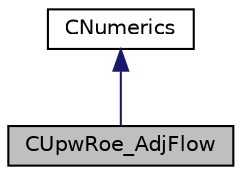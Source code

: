 digraph "CUpwRoe_AdjFlow"
{
 // LATEX_PDF_SIZE
  edge [fontname="Helvetica",fontsize="10",labelfontname="Helvetica",labelfontsize="10"];
  node [fontname="Helvetica",fontsize="10",shape=record];
  Node1 [label="CUpwRoe_AdjFlow",height=0.2,width=0.4,color="black", fillcolor="grey75", style="filled", fontcolor="black",tooltip="Class for solving an approximate Riemann solver of Roe for the adjoint flow equations."];
  Node2 -> Node1 [dir="back",color="midnightblue",fontsize="10",style="solid",fontname="Helvetica"];
  Node2 [label="CNumerics",height=0.2,width=0.4,color="black", fillcolor="white", style="filled",URL="$classCNumerics.html",tooltip="Class for defining the numerical methods."];
}
